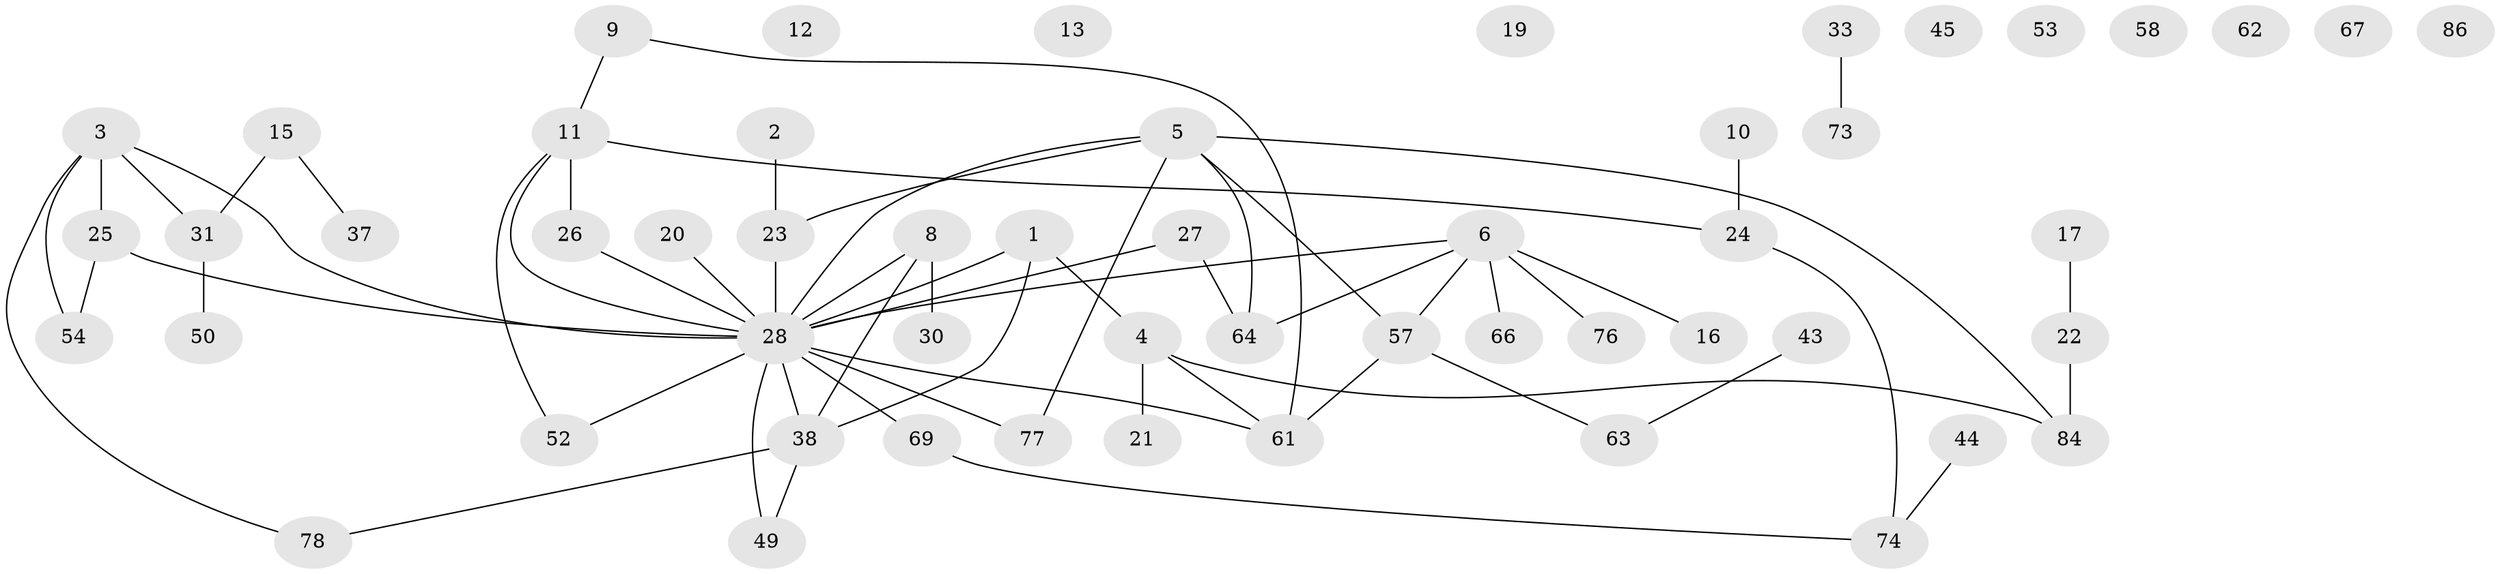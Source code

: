 // original degree distribution, {3: 0.18518518518518517, 1: 0.24074074074074073, 2: 0.37962962962962965, 5: 0.037037037037037035, 7: 0.018518518518518517, 4: 0.05555555555555555, 0: 0.07407407407407407, 6: 0.009259259259259259}
// Generated by graph-tools (version 1.1) at 2025/16/03/04/25 18:16:31]
// undirected, 54 vertices, 61 edges
graph export_dot {
graph [start="1"]
  node [color=gray90,style=filled];
  1 [super="+41+83"];
  2;
  3 [super="+98+42"];
  4 [super="+82"];
  5 [super="+94+7+14"];
  6 [super="+32+29+39"];
  8 [super="+81+35"];
  9;
  10;
  11 [super="+18"];
  12;
  13 [super="+48"];
  15;
  16;
  17;
  19;
  20;
  21 [super="+71+47"];
  22;
  23 [super="+56"];
  24 [super="+40+59"];
  25 [super="+102+79"];
  26 [super="+97"];
  27;
  28 [super="+96+107+65+34"];
  30;
  31;
  33;
  37;
  38 [super="+46+68"];
  43 [super="+51"];
  44;
  45;
  49;
  50;
  52;
  53;
  54;
  57 [super="+85"];
  58;
  61 [super="+72"];
  62;
  63;
  64 [super="+95"];
  66;
  67;
  69;
  73 [super="+88"];
  74;
  76;
  77;
  78;
  84;
  86;
  1 -- 28;
  1 -- 4;
  1 -- 38;
  2 -- 23;
  3 -- 25;
  3 -- 28;
  3 -- 54;
  3 -- 78;
  3 -- 31;
  4 -- 84;
  4 -- 21;
  4 -- 61;
  5 -- 57;
  5 -- 84;
  5 -- 64;
  5 -- 23;
  5 -- 77;
  5 -- 28;
  6 -- 16;
  6 -- 66;
  6 -- 28;
  6 -- 64;
  6 -- 76;
  6 -- 57;
  8 -- 38;
  8 -- 28;
  8 -- 30;
  9 -- 11;
  9 -- 61;
  10 -- 24;
  11 -- 28;
  11 -- 52;
  11 -- 24;
  11 -- 26;
  15 -- 31;
  15 -- 37;
  17 -- 22;
  20 -- 28;
  22 -- 84;
  23 -- 28;
  24 -- 74;
  25 -- 28;
  25 -- 54;
  26 -- 28;
  27 -- 28;
  27 -- 64;
  28 -- 69;
  28 -- 38 [weight=2];
  28 -- 49;
  28 -- 52;
  28 -- 77;
  28 -- 61;
  31 -- 50;
  33 -- 73;
  38 -- 49;
  38 -- 78;
  43 -- 63;
  44 -- 74;
  57 -- 61;
  57 -- 63;
  69 -- 74;
}

